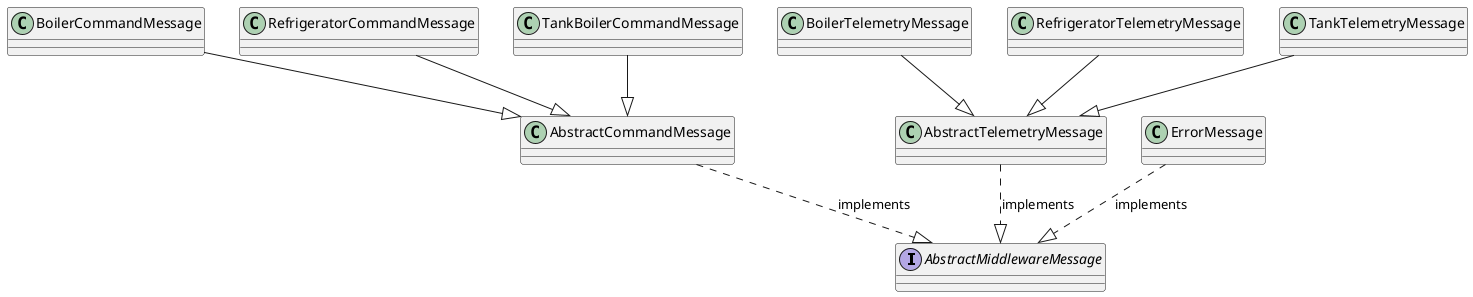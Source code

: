 @startuml messages

interface AbstractMiddlewareMessage
AbstractCommandMessage ..|> AbstractMiddlewareMessage : implements
BoilerCommandMessage --|> AbstractCommandMessage
RefrigeratorCommandMessage --|> AbstractCommandMessage
TankBoilerCommandMessage --|> AbstractCommandMessage
AbstractTelemetryMessage ..|> AbstractMiddlewareMessage : implements
BoilerTelemetryMessage --|> AbstractTelemetryMessage
RefrigeratorTelemetryMessage --|> AbstractTelemetryMessage
TankTelemetryMessage --|> AbstractTelemetryMessage

ErrorMessage ..|> AbstractMiddlewareMessage : implements

@enduml